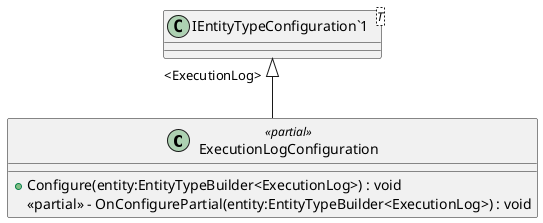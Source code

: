 @startuml
class ExecutionLogConfiguration <<partial>> {
    + Configure(entity:EntityTypeBuilder<ExecutionLog>) : void
    <<partial>> - OnConfigurePartial(entity:EntityTypeBuilder<ExecutionLog>) : void
}
class "IEntityTypeConfiguration`1"<T> {
}
"IEntityTypeConfiguration`1" "<ExecutionLog>" <|-- ExecutionLogConfiguration
@enduml
